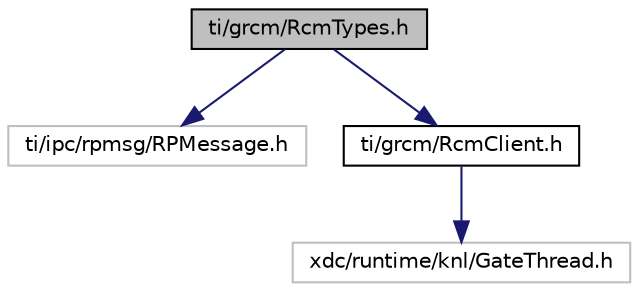 digraph "ti/grcm/RcmTypes.h"
{
  edge [fontname="Helvetica",fontsize="10",labelfontname="Helvetica",labelfontsize="10"];
  node [fontname="Helvetica",fontsize="10",shape=record];
  Node1 [label="ti/grcm/RcmTypes.h",height=0.2,width=0.4,color="black", fillcolor="grey75", style="filled", fontcolor="black"];
  Node1 -> Node2 [color="midnightblue",fontsize="10",style="solid",fontname="Helvetica"];
  Node2 [label="ti/ipc/rpmsg/RPMessage.h",height=0.2,width=0.4,color="grey75", fillcolor="white", style="filled"];
  Node1 -> Node3 [color="midnightblue",fontsize="10",style="solid",fontname="Helvetica"];
  Node3 [label="ti/grcm/RcmClient.h",height=0.2,width=0.4,color="black", fillcolor="white", style="filled",URL="$_rcm_client_8h.html",tooltip="Remote Command Message Client Module. An RcmClient is used for sending messages to an RcmServer for p..."];
  Node3 -> Node4 [color="midnightblue",fontsize="10",style="solid",fontname="Helvetica"];
  Node4 [label="xdc/runtime/knl/GateThread.h",height=0.2,width=0.4,color="grey75", fillcolor="white", style="filled"];
}
